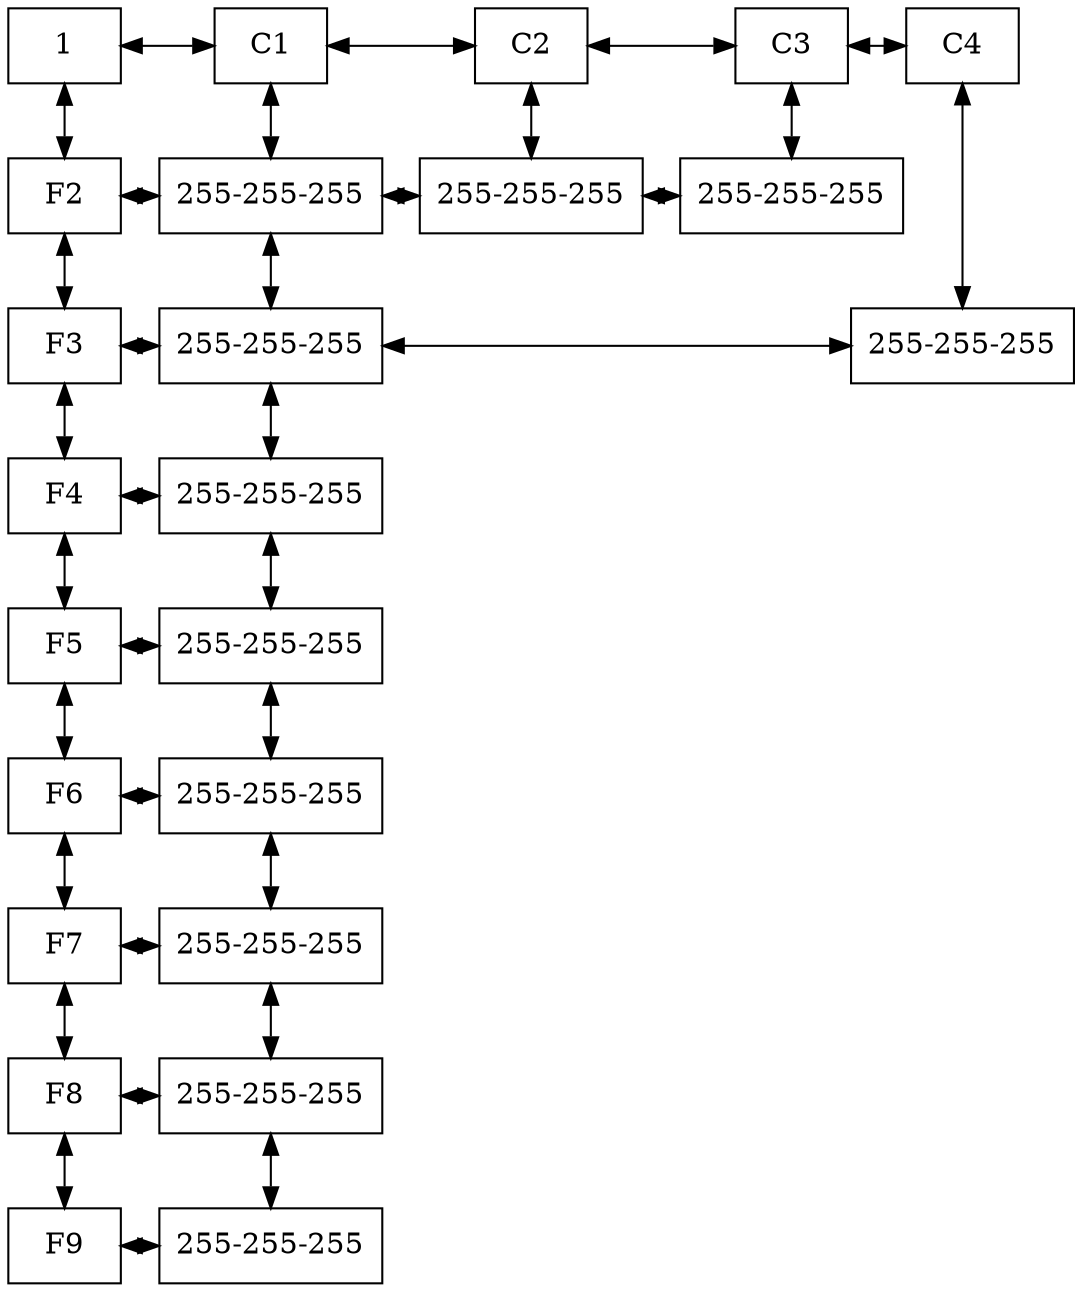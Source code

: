 digraph MatrizCapa{ 
 node[shape=box] 
 rankdir=UD; 
 {rank=min; 
nodo00[label="1" ,rankdir=LR,group=0]; 
nodo20[label="C1" ,rankdir=LR,group=2]; 
nodo30[label="C2" ,rankdir=LR,group=3]; 
nodo40[label="C3" ,rankdir=LR,group=4]; 
nodo50[label="C4" ,rankdir=LR,group=5]; 
} 
{rank=same; 
nodo00[label="1" ,group=0]; 
nodo20[label="C1" ,group=2]; 
nodo30[label="C2" ,group=3]; 
nodo40[label="C3" ,group=4]; 
nodo50[label="C4" ,group=5]; 
} 
{rank=same; 
nodo03[label="F2" ,group=0]; 
nodo23[label="255-255-255" ,group=2]; 
nodo33[label="255-255-255" ,group=3]; 
nodo43[label="255-255-255" ,group=4]; 
} 
{rank=same; 
nodo04[label="F3" ,group=0]; 
nodo24[label="255-255-255" ,group=2]; 
nodo54[label="255-255-255" ,group=5]; 
} 
{rank=same; 
nodo05[label="F4" ,group=0]; 
nodo25[label="255-255-255" ,group=2]; 
} 
{rank=same; 
nodo06[label="F5" ,group=0]; 
nodo26[label="255-255-255" ,group=2]; 
} 
{rank=same; 
nodo07[label="F6" ,group=0]; 
nodo27[label="255-255-255" ,group=2]; 
} 
{rank=same; 
nodo08[label="F7" ,group=0]; 
nodo28[label="255-255-255" ,group=2]; 
} 
{rank=same; 
nodo09[label="F8" ,group=0]; 
nodo29[label="255-255-255" ,group=2]; 
} 
{rank=same; 
nodo010[label="F9" ,group=0]; 
nodo210[label="255-255-255" ,group=2]; 
} 
nodo00 -> nodo20 [dir=both];
nodo20 -> nodo30 [dir=both];
nodo30 -> nodo40 [dir=both];
nodo40 -> nodo50 [dir=both];
nodo03 -> nodo23 [dir=both];
nodo23 -> nodo33 [dir=both];
nodo33 -> nodo43 [dir=both];
nodo04 -> nodo24 [dir=both];
nodo24 -> nodo54 [dir=both];
nodo05 -> nodo25 [dir=both];
nodo06 -> nodo26 [dir=both];
nodo07 -> nodo27 [dir=both];
nodo08 -> nodo28 [dir=both];
nodo09 -> nodo29 [dir=both];
nodo010 -> nodo210 [dir=both];
nodo00 -> nodo03 [dir=both];
nodo03 -> nodo04 [dir=both];
nodo04 -> nodo05 [dir=both];
nodo05 -> nodo06 [dir=both];
nodo06 -> nodo07 [dir=both];
nodo07 -> nodo08 [dir=both];
nodo08 -> nodo09 [dir=both];
nodo09 -> nodo010 [dir=both];
nodo20 -> nodo23 [dir=both];
nodo23 -> nodo24 [dir=both];
nodo24 -> nodo25 [dir=both];
nodo25 -> nodo26 [dir=both];
nodo26 -> nodo27 [dir=both];
nodo27 -> nodo28 [dir=both];
nodo28 -> nodo29 [dir=both];
nodo29 -> nodo210 [dir=both];
nodo30 -> nodo33 [dir=both];
nodo40 -> nodo43 [dir=both];
nodo50 -> nodo54 [dir=both];
}